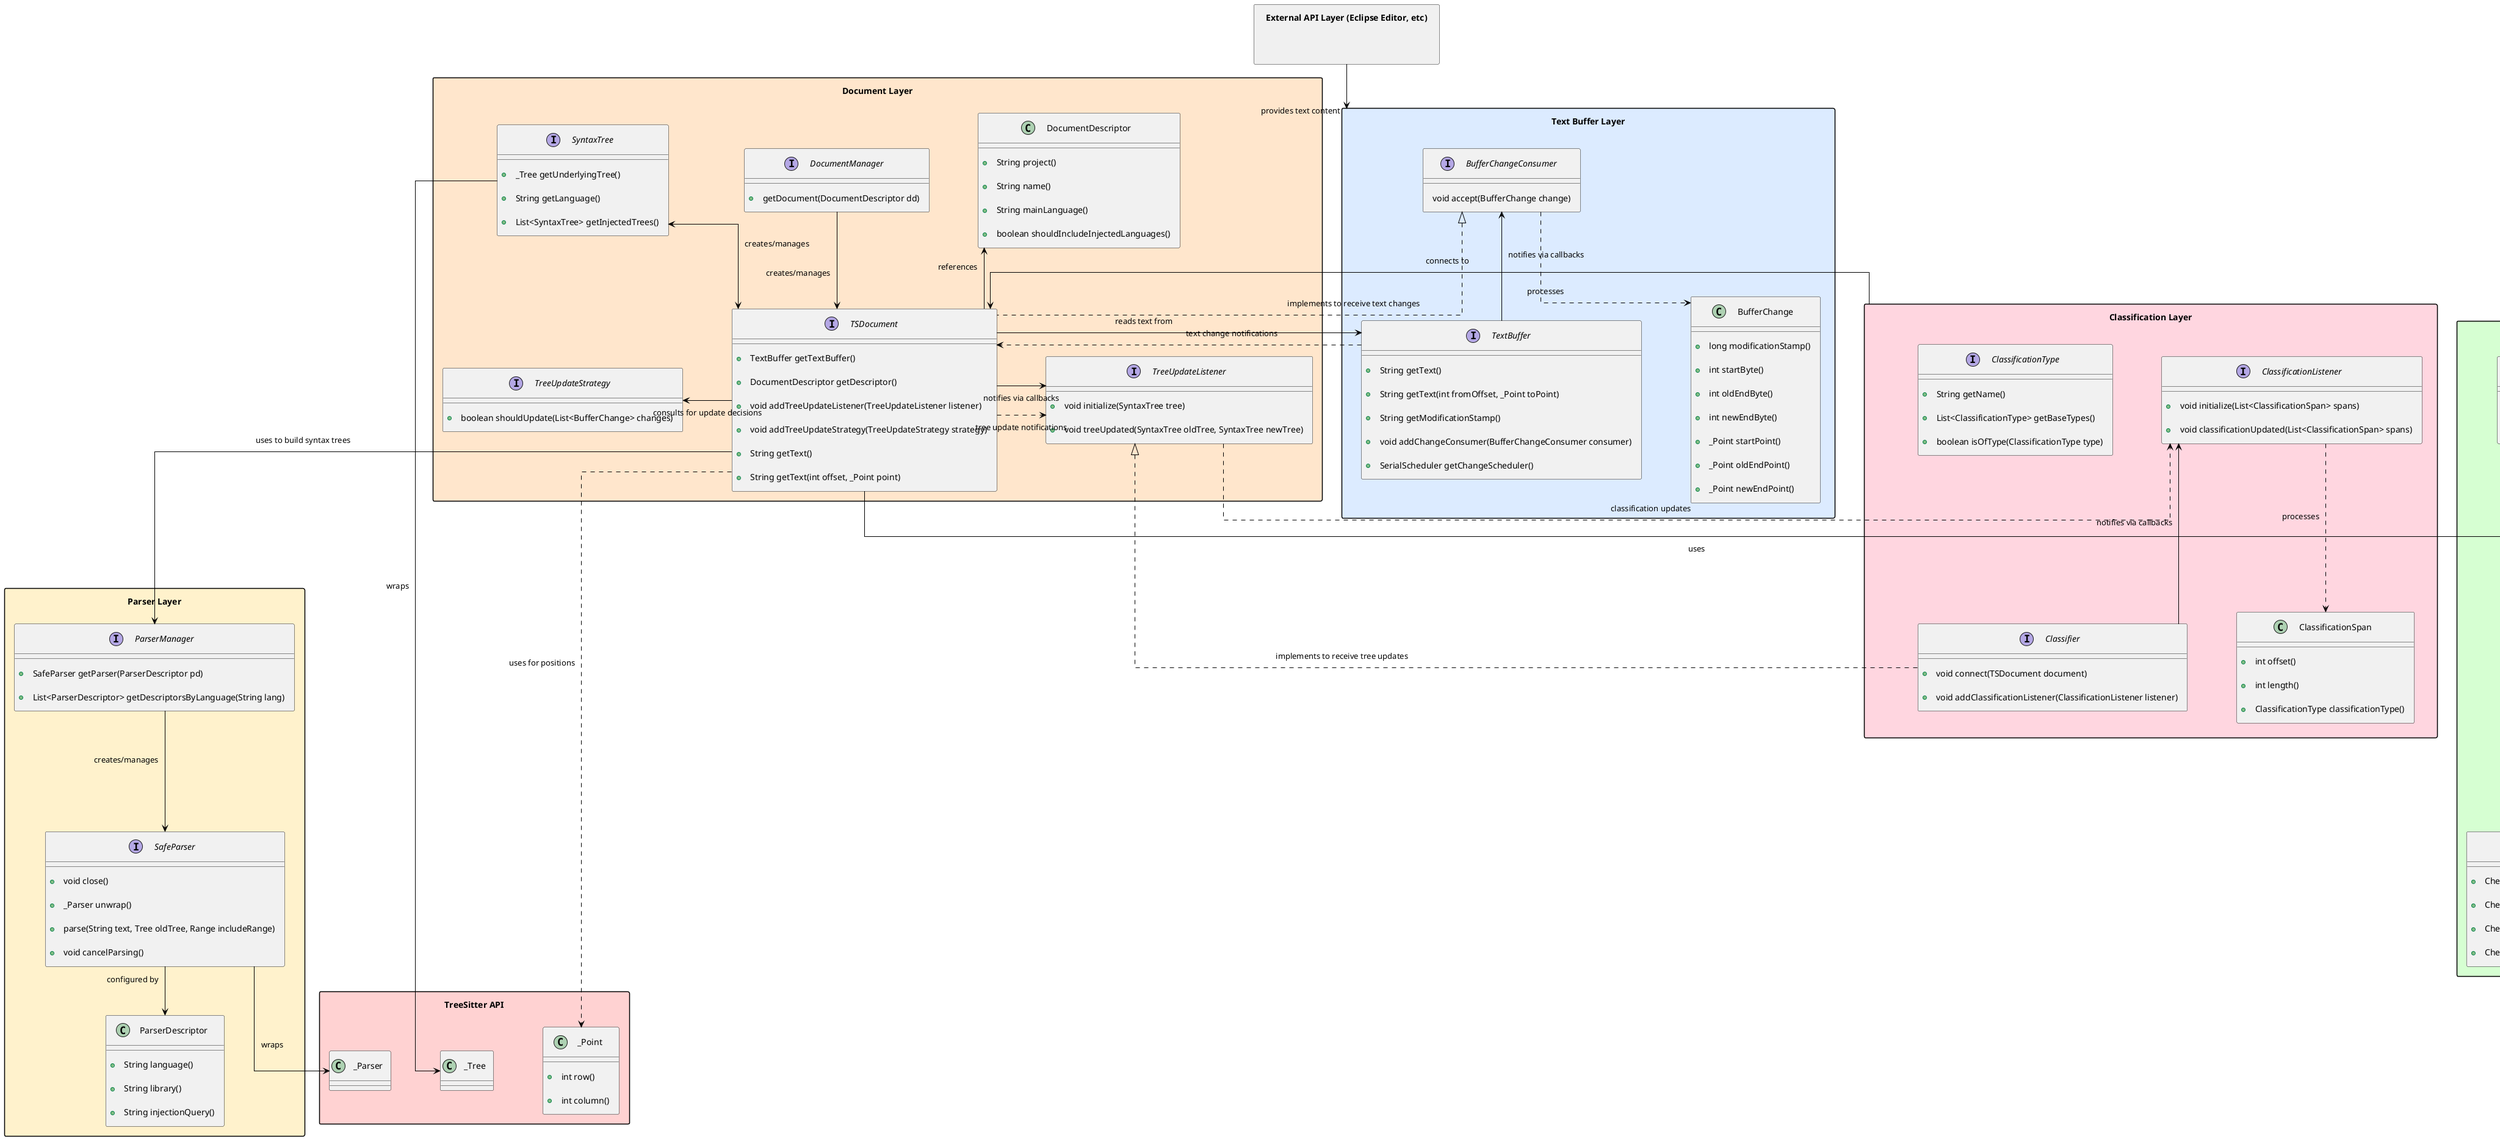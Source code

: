 @startuml
skinparam packageStyle rectangle
skinparam linetype ortho
skinparam padding 10
skinparam backgroundColor white
skinparam ArrowColor black
skinparam nodesep 80
skinparam ranksep 80

' Define layers as packages - in flow order from top to bottom
package "External API Layer (Eclipse Editor, etc)" as ExternalLayer #F0F0F0 {
}

package "Classification Layer" as ClassificationLayer #FFD6E0 {
  interface Classifier {
    +void connect(TSDocument document)
    +void addClassificationListener(ClassificationListener listener)
  }

  interface ClassificationListener {
    +void initialize(List<ClassificationSpan> spans)
    +void classificationUpdated(List<ClassificationSpan> spans)
  }

  class ClassificationSpan {
    +int offset()
    +int length()
    +ClassificationType classificationType()
  }

  interface ClassificationType {
    +String getName()
    +List<ClassificationType> getBaseTypes()
    +boolean isOfType(ClassificationType type)
  }
}

package "Document Layer" as DocumentLayer #FFE6CC {
  interface TSDocument {
    +TextBuffer getTextBuffer()
    +DocumentDescriptor getDescriptor()
    +void addTreeUpdateListener(TreeUpdateListener listener)
    +void addTreeUpdateStrategy(TreeUpdateStrategy strategy)
    +String getText()
    +String getText(int offset, _Point point)
  }

  interface SyntaxTree {
    +_Tree getUnderlyingTree()
    +String getLanguage()
    +List<SyntaxTree> getInjectedTrees()
  }

  interface TreeUpdateListener {
    +void initialize(SyntaxTree tree)
    +void treeUpdated(SyntaxTree oldTree, SyntaxTree newTree)
  }

  interface TreeUpdateStrategy {
    +boolean shouldUpdate(List<BufferChange> changes)
  }

  interface DocumentManager {
    +getDocument(DocumentDescriptor dd)
  }

  class DocumentDescriptor {
    +String project()
    +String name()
    +String mainLanguage()
    +boolean shouldIncludeInjectedLanguages()
  }
}

package "Checkpoint Layer" as CheckpointLayer #D6FFD2 {
  interface DocumentCheckpoint {
    +{static} boolean isBound()
    +{static} DocumentCheckpoint boundCheckpoint()
    +boolean isValid()
    +DocumentCheckpoint addInvalidationCallback(Runnable callback)
    +<V> CheckpointTask<V> execute(Callable<V> task)
    +<V> CheckpointTask<V> executeAsync(Callable<V> task)
    +CheckpointTask<Void> execute(Runnable task)
    +CheckpointTask<Void> executeAsync(Runnable task)
  }

  interface CheckpointTask<V> {
    +CheckpointTask<V> onFailed(Runnable callback)
    +CheckpointTask<V> thenConsume(Consumer<V> consumer)
    +CheckpointTask<V> thenConsumeSerially(Consumer<V> consumer)
    +CheckpointTask<V> thenConsumeSerially(Consumer<V> consumer, SerialScheduler scheduler)
  }

  interface SerialScheduler {
      +void submit(Runnable task)
  }

  interface CheckpointManager {
    +void registerDocument(TSDocument document)
    +DocumentCheckpoint newCheckpointFor(TSDocument document)
  }
}

package "Text Buffer Layer" as TextBufferLayer #DCEBFF {
  interface TextBuffer {
    +String getText()
    +String getText(int fromOffset, _Point toPoint)
    +String getModificationStamp()
    +void addChangeConsumer(BufferChangeConsumer consumer)
    +SerialScheduler getChangeScheduler()
  }

  interface BufferChangeConsumer {
    void accept(BufferChange change)
  }

  class BufferChange {
    +long modificationStamp()
    +int startByte()
    +int oldEndByte()
    +int newEndByte()
    +_Point startPoint()
    +_Point oldEndPoint()
    +_Point newEndPoint()
  }
}

package "Parser Layer" as ParserLayer #FFF2CC {
  interface ParserManager {
    +SafeParser getParser(ParserDescriptor pd)
    +List<ParserDescriptor> getDescriptorsByLanguage(String lang)
  }

  interface SafeParser {
    +void close()
    +_Parser unwrap()
    +parse(String text, Tree oldTree, Range includeRange)
    +void cancelParsing()
  }

  class ParserDescriptor {
    +String language()
    +String library()
    +String injectionQuery()
  }
}

package "TreeSitter API" as TreeSitterLayer #FFD2D2 {
  class "_Parser" as Parser
  class "_Tree" as Tree
  class "_Point" as Point {
    +int row()
    +int column()
  }
}

' Direct Usage Flow - Top to Bottom
' External Layer --> Document Layer --> Text Buffer Layer --> TreeSitter API
' Callback Flow - Bottom to Top

' Layer Interactions - External API
ExternalLayer -down-> TextBufferLayer : provides text content

' Classification Layer - Public API
ClassificationLayer -down-> TSDocument : connects to
TreeUpdateListener <|.. Classifier : implements to receive tree updates
Classifier -up-> ClassificationListener : notifies via callbacks
ClassificationListener ..> ClassificationSpan : processes

' Document Layer - Core of Framework
DocumentManager --> TSDocument : creates/manages
TSDocument -up-> DocumentDescriptor : references
TSDocument -right-> TreeUpdateListener : notifies via callbacks
TSDocument -left-> TreeUpdateStrategy : consults for update decisions
SyntaxTree <--> TSDocument : creates/manages

' Text Buffer Layer connections
TSDocument -down-> TextBuffer : reads text from
BufferChangeConsumer <|.. TSDocument : implements to receive text changes
TextBuffer -up-> BufferChangeConsumer : notifies via callbacks
BufferChangeConsumer ..> BufferChange : processes

' Checkpoint Layer - Critical for State Management
TSDocument -right-> CheckpointManager : uses
CheckpointManager --> DocumentCheckpoint : creates for TSDocument
DocumentCheckpoint --> CheckpointTask : produces
DocumentCheckpoint --> SerialScheduler : may use

' Important note about DocumentCheckpoint usage

' Parser Layer connections
TSDocument -down-> ParserManager : uses to build syntax trees
ParserManager --> SafeParser : creates/manages
SafeParser --> ParserDescriptor : configured by
SyntaxTree -down-> Tree : wraps

' TreeSitter API connections
SafeParser -down-> Parser : wraps
TSDocument ..> Point : uses for positions

' Critical flow annotation

' Callback flow (simplified)
TextBuffer ..> TSDocument : text change notifications
TSDocument ..> TreeUpdateListener : tree update notifications
TreeUpdateListener ..> ClassificationListener : classification updates

@enduml